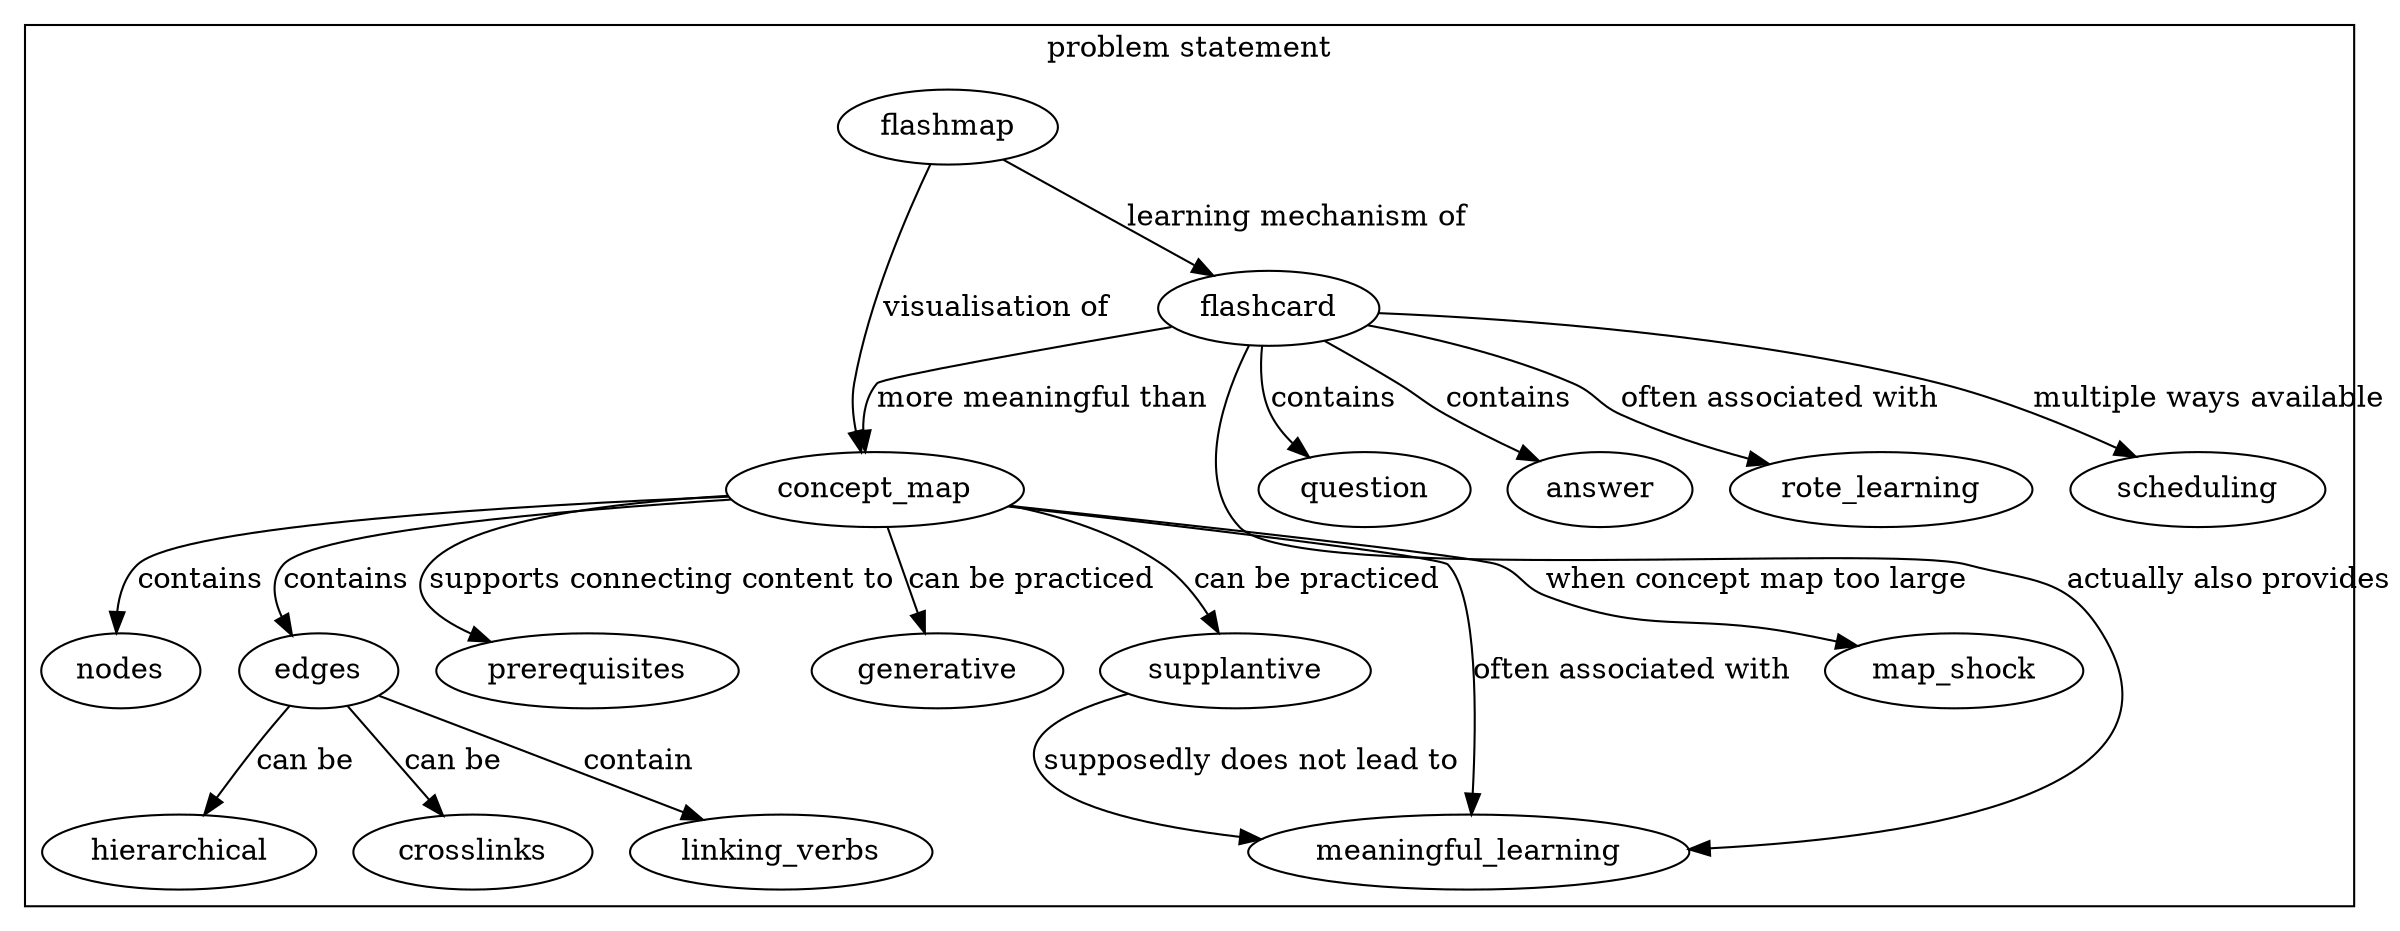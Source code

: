 digraph G {
    subgraph cluster_0 {
        label = "problem statement"
        color = black
        concept_map
        nodes
        edges
        hierarchical
        crosslinks
        linking_verbs
        edges -> hierarchical [label="can be"]
        edges -> crosslinks [label="can be"]
        edges -> linking_verbs [label="contain"]
        concept_map -> nodes [label="contains"]
        concept_map -> edges [label="contains"]
        concept_map -> prerequisites [label="supports connecting content to"]
        generative
        supplantive
        concept_map -> generative [label="can be practiced"]
        concept_map -> supplantive [label="can be practiced"]
        meaningful_learning
        supplantive -> meaningful_learning [label="supposedly does not lead to"]
        concept_map -> meaningful_learning [label="often associated with"]
        map_shock
        concept_map -> map_shock [label="when concept map too large"]

        flashcard
        question
        answer
        flashcard -> question [label="contains"]
        flashcard -> answer [label="contains"]
        flashcard -> rote_learning [label="often associated with"]
        flashcard -> meaningful_learning [label="actually also provides"]
        flashcard -> concept_map [label="more meaningful than"]
        scheduling
        flashcard -> scheduling [label="multiple ways available"]

        flashmap
        flashmap -> concept_map [label="visualisation of"]
        flashmap -> flashcard [label="learning mechanism of"]
    }
}
